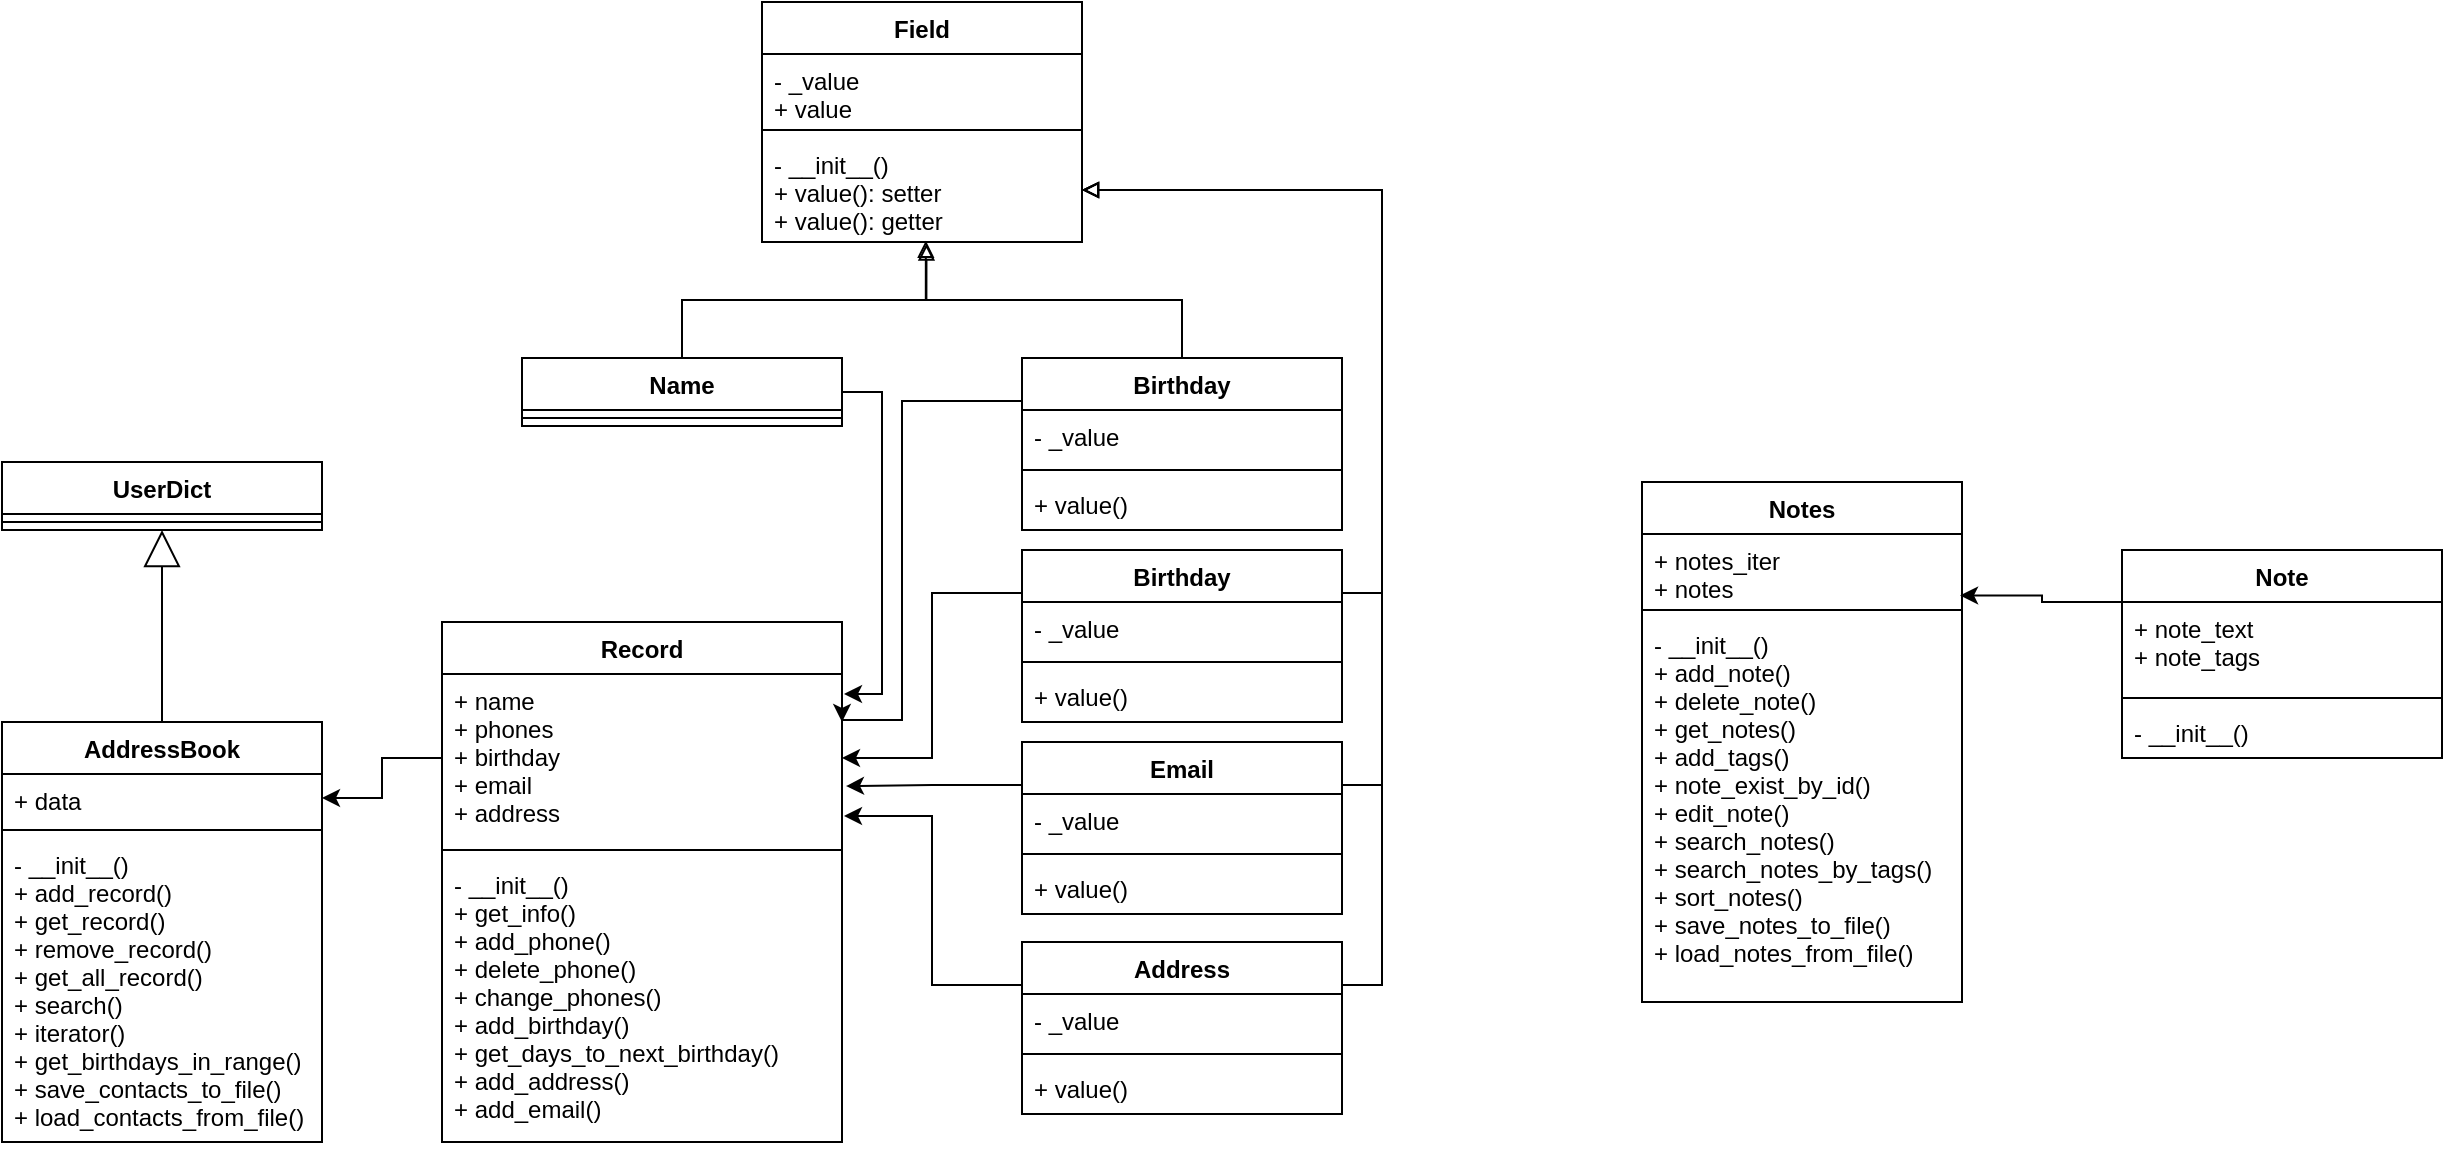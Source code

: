 <mxfile version="20.6.0" type="github">
  <diagram name="Page-1" id="c4acf3e9-155e-7222-9cf6-157b1a14988f">
    <mxGraphModel dx="1016" dy="1639" grid="1" gridSize="10" guides="1" tooltips="1" connect="1" arrows="1" fold="1" page="1" pageScale="1" pageWidth="850" pageHeight="1100" background="none" math="0" shadow="0">
      <root>
        <mxCell id="0" />
        <mxCell id="1" parent="0" />
        <mxCell id="2l-dpUpol_1fAEb8tBQ4-2" value="AddressBook" style="swimlane;fontStyle=1;align=center;verticalAlign=top;childLayout=stackLayout;horizontal=1;startSize=26;horizontalStack=0;resizeParent=1;resizeParentMax=0;resizeLast=0;collapsible=1;marginBottom=0;" vertex="1" parent="1">
          <mxGeometry x="80" y="150" width="160" height="210" as="geometry" />
        </mxCell>
        <mxCell id="2l-dpUpol_1fAEb8tBQ4-3" value="+ data" style="text;strokeColor=none;fillColor=none;align=left;verticalAlign=top;spacingLeft=4;spacingRight=4;overflow=hidden;rotatable=0;points=[[0,0.5],[1,0.5]];portConstraint=eastwest;" vertex="1" parent="2l-dpUpol_1fAEb8tBQ4-2">
          <mxGeometry y="26" width="160" height="24" as="geometry" />
        </mxCell>
        <mxCell id="2l-dpUpol_1fAEb8tBQ4-4" value="" style="line;strokeWidth=1;fillColor=none;align=left;verticalAlign=middle;spacingTop=-1;spacingLeft=3;spacingRight=3;rotatable=0;labelPosition=right;points=[];portConstraint=eastwest;strokeColor=inherit;" vertex="1" parent="2l-dpUpol_1fAEb8tBQ4-2">
          <mxGeometry y="50" width="160" height="8" as="geometry" />
        </mxCell>
        <mxCell id="2l-dpUpol_1fAEb8tBQ4-5" value="- __init__()&#xa;+ add_record()&#xa;+ get_record()&#xa;+ remove_record()&#xa;+ get_all_record()&#xa;+ search()&#xa;+ iterator()&#xa;+ get_birthdays_in_range()&#xa;+ save_contacts_to_file()&#xa;+ load_contacts_from_file()" style="text;strokeColor=none;fillColor=none;align=left;verticalAlign=top;spacingLeft=4;spacingRight=4;overflow=hidden;rotatable=0;points=[[0,0.5],[1,0.5]];portConstraint=eastwest;" vertex="1" parent="2l-dpUpol_1fAEb8tBQ4-2">
          <mxGeometry y="58" width="160" height="152" as="geometry" />
        </mxCell>
        <mxCell id="2l-dpUpol_1fAEb8tBQ4-6" value="UserDict" style="swimlane;fontStyle=1;align=center;verticalAlign=top;childLayout=stackLayout;horizontal=1;startSize=26;horizontalStack=0;resizeParent=1;resizeParentMax=0;resizeLast=0;collapsible=1;marginBottom=0;" vertex="1" parent="1">
          <mxGeometry x="80" y="20" width="160" height="34" as="geometry" />
        </mxCell>
        <mxCell id="2l-dpUpol_1fAEb8tBQ4-8" value="" style="line;strokeWidth=1;fillColor=none;align=left;verticalAlign=middle;spacingTop=-1;spacingLeft=3;spacingRight=3;rotatable=0;labelPosition=right;points=[];portConstraint=eastwest;strokeColor=inherit;" vertex="1" parent="2l-dpUpol_1fAEb8tBQ4-6">
          <mxGeometry y="26" width="160" height="8" as="geometry" />
        </mxCell>
        <mxCell id="2l-dpUpol_1fAEb8tBQ4-13" value="" style="endArrow=block;endSize=16;endFill=0;html=1;rounded=0;exitX=0.5;exitY=0;exitDx=0;exitDy=0;entryX=0.5;entryY=1;entryDx=0;entryDy=0;" edge="1" parent="1" source="2l-dpUpol_1fAEb8tBQ4-2" target="2l-dpUpol_1fAEb8tBQ4-6">
          <mxGeometry width="160" relative="1" as="geometry">
            <mxPoint x="340" y="140" as="sourcePoint" />
            <mxPoint x="500" y="140" as="targetPoint" />
          </mxGeometry>
        </mxCell>
        <mxCell id="2l-dpUpol_1fAEb8tBQ4-14" value="Record" style="swimlane;fontStyle=1;align=center;verticalAlign=top;childLayout=stackLayout;horizontal=1;startSize=26;horizontalStack=0;resizeParent=1;resizeParentMax=0;resizeLast=0;collapsible=1;marginBottom=0;" vertex="1" parent="1">
          <mxGeometry x="300" y="100" width="200" height="260" as="geometry" />
        </mxCell>
        <mxCell id="2l-dpUpol_1fAEb8tBQ4-15" value="+ name&#xa;+ phones&#xa;+ birthday&#xa;+ email&#xa;+ address" style="text;strokeColor=none;fillColor=none;align=left;verticalAlign=top;spacingLeft=4;spacingRight=4;overflow=hidden;rotatable=0;points=[[0,0.5],[1,0.5]];portConstraint=eastwest;" vertex="1" parent="2l-dpUpol_1fAEb8tBQ4-14">
          <mxGeometry y="26" width="200" height="84" as="geometry" />
        </mxCell>
        <mxCell id="2l-dpUpol_1fAEb8tBQ4-16" value="" style="line;strokeWidth=1;fillColor=none;align=left;verticalAlign=middle;spacingTop=-1;spacingLeft=3;spacingRight=3;rotatable=0;labelPosition=right;points=[];portConstraint=eastwest;strokeColor=inherit;" vertex="1" parent="2l-dpUpol_1fAEb8tBQ4-14">
          <mxGeometry y="110" width="200" height="8" as="geometry" />
        </mxCell>
        <mxCell id="2l-dpUpol_1fAEb8tBQ4-17" value="- __init__()&#xa;+ get_info()&#xa;+ add_phone()&#xa;+ delete_phone()&#xa;+ change_phones()&#xa;+ add_birthday()&#xa;+ get_days_to_next_birthday()&#xa;+ add_address()&#xa;+ add_email()&#xa;" style="text;strokeColor=none;fillColor=none;align=left;verticalAlign=top;spacingLeft=4;spacingRight=4;overflow=hidden;rotatable=0;points=[[0,0.5],[1,0.5]];portConstraint=eastwest;" vertex="1" parent="2l-dpUpol_1fAEb8tBQ4-14">
          <mxGeometry y="118" width="200" height="142" as="geometry" />
        </mxCell>
        <mxCell id="2l-dpUpol_1fAEb8tBQ4-33" style="edgeStyle=orthogonalEdgeStyle;rounded=0;orthogonalLoop=1;jettySize=auto;html=1;exitX=0;exitY=0.25;exitDx=0;exitDy=0;" edge="1" parent="1" source="2l-dpUpol_1fAEb8tBQ4-24" target="2l-dpUpol_1fAEb8tBQ4-15">
          <mxGeometry relative="1" as="geometry" />
        </mxCell>
        <mxCell id="2l-dpUpol_1fAEb8tBQ4-65" style="edgeStyle=orthogonalEdgeStyle;rounded=0;orthogonalLoop=1;jettySize=auto;html=1;exitX=1;exitY=0.25;exitDx=0;exitDy=0;entryX=1;entryY=0.5;entryDx=0;entryDy=0;endArrow=block;endFill=0;" edge="1" parent="1" source="2l-dpUpol_1fAEb8tBQ4-24" target="2l-dpUpol_1fAEb8tBQ4-62">
          <mxGeometry relative="1" as="geometry" />
        </mxCell>
        <mxCell id="2l-dpUpol_1fAEb8tBQ4-24" value="Birthday" style="swimlane;fontStyle=1;align=center;verticalAlign=top;childLayout=stackLayout;horizontal=1;startSize=26;horizontalStack=0;resizeParent=1;resizeParentMax=0;resizeLast=0;collapsible=1;marginBottom=0;" vertex="1" parent="1">
          <mxGeometry x="590" y="64" width="160" height="86" as="geometry" />
        </mxCell>
        <mxCell id="2l-dpUpol_1fAEb8tBQ4-25" value="- _value" style="text;strokeColor=none;fillColor=none;align=left;verticalAlign=top;spacingLeft=4;spacingRight=4;overflow=hidden;rotatable=0;points=[[0,0.5],[1,0.5]];portConstraint=eastwest;" vertex="1" parent="2l-dpUpol_1fAEb8tBQ4-24">
          <mxGeometry y="26" width="160" height="26" as="geometry" />
        </mxCell>
        <mxCell id="2l-dpUpol_1fAEb8tBQ4-26" value="" style="line;strokeWidth=1;fillColor=none;align=left;verticalAlign=middle;spacingTop=-1;spacingLeft=3;spacingRight=3;rotatable=0;labelPosition=right;points=[];portConstraint=eastwest;strokeColor=inherit;" vertex="1" parent="2l-dpUpol_1fAEb8tBQ4-24">
          <mxGeometry y="52" width="160" height="8" as="geometry" />
        </mxCell>
        <mxCell id="2l-dpUpol_1fAEb8tBQ4-27" value="+ value()" style="text;strokeColor=none;fillColor=none;align=left;verticalAlign=top;spacingLeft=4;spacingRight=4;overflow=hidden;rotatable=0;points=[[0,0.5],[1,0.5]];portConstraint=eastwest;" vertex="1" parent="2l-dpUpol_1fAEb8tBQ4-24">
          <mxGeometry y="60" width="160" height="26" as="geometry" />
        </mxCell>
        <mxCell id="2l-dpUpol_1fAEb8tBQ4-38" style="edgeStyle=orthogonalEdgeStyle;rounded=0;orthogonalLoop=1;jettySize=auto;html=1;exitX=0;exitY=0.25;exitDx=0;exitDy=0;entryX=1.005;entryY=0.845;entryDx=0;entryDy=0;entryPerimeter=0;" edge="1" parent="1" source="2l-dpUpol_1fAEb8tBQ4-34" target="2l-dpUpol_1fAEb8tBQ4-15">
          <mxGeometry relative="1" as="geometry" />
        </mxCell>
        <mxCell id="2l-dpUpol_1fAEb8tBQ4-69" style="edgeStyle=orthogonalEdgeStyle;rounded=0;orthogonalLoop=1;jettySize=auto;html=1;exitX=1;exitY=0.25;exitDx=0;exitDy=0;entryX=1;entryY=0.5;entryDx=0;entryDy=0;endArrow=block;endFill=0;" edge="1" parent="1" source="2l-dpUpol_1fAEb8tBQ4-34" target="2l-dpUpol_1fAEb8tBQ4-62">
          <mxGeometry relative="1" as="geometry" />
        </mxCell>
        <mxCell id="2l-dpUpol_1fAEb8tBQ4-34" value="Address" style="swimlane;fontStyle=1;align=center;verticalAlign=top;childLayout=stackLayout;horizontal=1;startSize=26;horizontalStack=0;resizeParent=1;resizeParentMax=0;resizeLast=0;collapsible=1;marginBottom=0;" vertex="1" parent="1">
          <mxGeometry x="590" y="260" width="160" height="86" as="geometry" />
        </mxCell>
        <mxCell id="2l-dpUpol_1fAEb8tBQ4-35" value="- _value" style="text;strokeColor=none;fillColor=none;align=left;verticalAlign=top;spacingLeft=4;spacingRight=4;overflow=hidden;rotatable=0;points=[[0,0.5],[1,0.5]];portConstraint=eastwest;" vertex="1" parent="2l-dpUpol_1fAEb8tBQ4-34">
          <mxGeometry y="26" width="160" height="26" as="geometry" />
        </mxCell>
        <mxCell id="2l-dpUpol_1fAEb8tBQ4-36" value="" style="line;strokeWidth=1;fillColor=none;align=left;verticalAlign=middle;spacingTop=-1;spacingLeft=3;spacingRight=3;rotatable=0;labelPosition=right;points=[];portConstraint=eastwest;strokeColor=inherit;" vertex="1" parent="2l-dpUpol_1fAEb8tBQ4-34">
          <mxGeometry y="52" width="160" height="8" as="geometry" />
        </mxCell>
        <mxCell id="2l-dpUpol_1fAEb8tBQ4-37" value="+ value()" style="text;strokeColor=none;fillColor=none;align=left;verticalAlign=top;spacingLeft=4;spacingRight=4;overflow=hidden;rotatable=0;points=[[0,0.5],[1,0.5]];portConstraint=eastwest;" vertex="1" parent="2l-dpUpol_1fAEb8tBQ4-34">
          <mxGeometry y="60" width="160" height="26" as="geometry" />
        </mxCell>
        <mxCell id="2l-dpUpol_1fAEb8tBQ4-43" style="edgeStyle=orthogonalEdgeStyle;rounded=0;orthogonalLoop=1;jettySize=auto;html=1;exitX=0;exitY=0.25;exitDx=0;exitDy=0;entryX=1.01;entryY=0.667;entryDx=0;entryDy=0;entryPerimeter=0;" edge="1" parent="1" source="2l-dpUpol_1fAEb8tBQ4-39" target="2l-dpUpol_1fAEb8tBQ4-15">
          <mxGeometry relative="1" as="geometry" />
        </mxCell>
        <mxCell id="2l-dpUpol_1fAEb8tBQ4-68" style="edgeStyle=orthogonalEdgeStyle;rounded=0;orthogonalLoop=1;jettySize=auto;html=1;exitX=1;exitY=0.25;exitDx=0;exitDy=0;entryX=1;entryY=0.5;entryDx=0;entryDy=0;endArrow=block;endFill=0;" edge="1" parent="1" source="2l-dpUpol_1fAEb8tBQ4-39" target="2l-dpUpol_1fAEb8tBQ4-62">
          <mxGeometry relative="1" as="geometry" />
        </mxCell>
        <mxCell id="2l-dpUpol_1fAEb8tBQ4-39" value="Email" style="swimlane;fontStyle=1;align=center;verticalAlign=top;childLayout=stackLayout;horizontal=1;startSize=26;horizontalStack=0;resizeParent=1;resizeParentMax=0;resizeLast=0;collapsible=1;marginBottom=0;" vertex="1" parent="1">
          <mxGeometry x="590" y="160" width="160" height="86" as="geometry" />
        </mxCell>
        <mxCell id="2l-dpUpol_1fAEb8tBQ4-40" value="- _value" style="text;strokeColor=none;fillColor=none;align=left;verticalAlign=top;spacingLeft=4;spacingRight=4;overflow=hidden;rotatable=0;points=[[0,0.5],[1,0.5]];portConstraint=eastwest;" vertex="1" parent="2l-dpUpol_1fAEb8tBQ4-39">
          <mxGeometry y="26" width="160" height="26" as="geometry" />
        </mxCell>
        <mxCell id="2l-dpUpol_1fAEb8tBQ4-41" value="" style="line;strokeWidth=1;fillColor=none;align=left;verticalAlign=middle;spacingTop=-1;spacingLeft=3;spacingRight=3;rotatable=0;labelPosition=right;points=[];portConstraint=eastwest;strokeColor=inherit;" vertex="1" parent="2l-dpUpol_1fAEb8tBQ4-39">
          <mxGeometry y="52" width="160" height="8" as="geometry" />
        </mxCell>
        <mxCell id="2l-dpUpol_1fAEb8tBQ4-42" value="+ value()" style="text;strokeColor=none;fillColor=none;align=left;verticalAlign=top;spacingLeft=4;spacingRight=4;overflow=hidden;rotatable=0;points=[[0,0.5],[1,0.5]];portConstraint=eastwest;" vertex="1" parent="2l-dpUpol_1fAEb8tBQ4-39">
          <mxGeometry y="60" width="160" height="26" as="geometry" />
        </mxCell>
        <mxCell id="2l-dpUpol_1fAEb8tBQ4-53" style="edgeStyle=orthogonalEdgeStyle;rounded=0;orthogonalLoop=1;jettySize=auto;html=1;exitX=0;exitY=0.25;exitDx=0;exitDy=0;" edge="1" parent="1" source="2l-dpUpol_1fAEb8tBQ4-49">
          <mxGeometry relative="1" as="geometry">
            <mxPoint x="500" y="150" as="targetPoint" />
            <Array as="points">
              <mxPoint x="530" y="-10" />
              <mxPoint x="530" y="149" />
            </Array>
          </mxGeometry>
        </mxCell>
        <mxCell id="2l-dpUpol_1fAEb8tBQ4-64" style="edgeStyle=orthogonalEdgeStyle;rounded=0;orthogonalLoop=1;jettySize=auto;html=1;exitX=0.5;exitY=0;exitDx=0;exitDy=0;endArrow=block;endFill=0;entryX=0.512;entryY=0.987;entryDx=0;entryDy=0;entryPerimeter=0;" edge="1" parent="1" source="2l-dpUpol_1fAEb8tBQ4-49" target="2l-dpUpol_1fAEb8tBQ4-62">
          <mxGeometry relative="1" as="geometry" />
        </mxCell>
        <mxCell id="2l-dpUpol_1fAEb8tBQ4-49" value="Birthday" style="swimlane;fontStyle=1;align=center;verticalAlign=top;childLayout=stackLayout;horizontal=1;startSize=26;horizontalStack=0;resizeParent=1;resizeParentMax=0;resizeLast=0;collapsible=1;marginBottom=0;" vertex="1" parent="1">
          <mxGeometry x="590" y="-32" width="160" height="86" as="geometry" />
        </mxCell>
        <mxCell id="2l-dpUpol_1fAEb8tBQ4-50" value="- _value" style="text;strokeColor=none;fillColor=none;align=left;verticalAlign=top;spacingLeft=4;spacingRight=4;overflow=hidden;rotatable=0;points=[[0,0.5],[1,0.5]];portConstraint=eastwest;" vertex="1" parent="2l-dpUpol_1fAEb8tBQ4-49">
          <mxGeometry y="26" width="160" height="26" as="geometry" />
        </mxCell>
        <mxCell id="2l-dpUpol_1fAEb8tBQ4-51" value="" style="line;strokeWidth=1;fillColor=none;align=left;verticalAlign=middle;spacingTop=-1;spacingLeft=3;spacingRight=3;rotatable=0;labelPosition=right;points=[];portConstraint=eastwest;strokeColor=inherit;" vertex="1" parent="2l-dpUpol_1fAEb8tBQ4-49">
          <mxGeometry y="52" width="160" height="8" as="geometry" />
        </mxCell>
        <mxCell id="2l-dpUpol_1fAEb8tBQ4-52" value="+ value()" style="text;strokeColor=none;fillColor=none;align=left;verticalAlign=top;spacingLeft=4;spacingRight=4;overflow=hidden;rotatable=0;points=[[0,0.5],[1,0.5]];portConstraint=eastwest;" vertex="1" parent="2l-dpUpol_1fAEb8tBQ4-49">
          <mxGeometry y="60" width="160" height="26" as="geometry" />
        </mxCell>
        <mxCell id="2l-dpUpol_1fAEb8tBQ4-58" style="edgeStyle=orthogonalEdgeStyle;rounded=0;orthogonalLoop=1;jettySize=auto;html=1;exitX=1;exitY=0.5;exitDx=0;exitDy=0;entryX=1.005;entryY=0.119;entryDx=0;entryDy=0;entryPerimeter=0;" edge="1" parent="1" source="2l-dpUpol_1fAEb8tBQ4-54" target="2l-dpUpol_1fAEb8tBQ4-15">
          <mxGeometry relative="1" as="geometry" />
        </mxCell>
        <mxCell id="2l-dpUpol_1fAEb8tBQ4-67" style="edgeStyle=orthogonalEdgeStyle;rounded=0;orthogonalLoop=1;jettySize=auto;html=1;exitX=0.5;exitY=0;exitDx=0;exitDy=0;entryX=0.514;entryY=1.015;entryDx=0;entryDy=0;entryPerimeter=0;endArrow=block;endFill=0;" edge="1" parent="1" source="2l-dpUpol_1fAEb8tBQ4-54" target="2l-dpUpol_1fAEb8tBQ4-62">
          <mxGeometry relative="1" as="geometry" />
        </mxCell>
        <mxCell id="2l-dpUpol_1fAEb8tBQ4-54" value="Name" style="swimlane;fontStyle=1;align=center;verticalAlign=top;childLayout=stackLayout;horizontal=1;startSize=26;horizontalStack=0;resizeParent=1;resizeParentMax=0;resizeLast=0;collapsible=1;marginBottom=0;" vertex="1" parent="1">
          <mxGeometry x="340" y="-32" width="160" height="34" as="geometry" />
        </mxCell>
        <mxCell id="2l-dpUpol_1fAEb8tBQ4-56" value="" style="line;strokeWidth=1;fillColor=none;align=left;verticalAlign=middle;spacingTop=-1;spacingLeft=3;spacingRight=3;rotatable=0;labelPosition=right;points=[];portConstraint=eastwest;strokeColor=inherit;" vertex="1" parent="2l-dpUpol_1fAEb8tBQ4-54">
          <mxGeometry y="26" width="160" height="8" as="geometry" />
        </mxCell>
        <mxCell id="2l-dpUpol_1fAEb8tBQ4-59" value="Field" style="swimlane;fontStyle=1;align=center;verticalAlign=top;childLayout=stackLayout;horizontal=1;startSize=26;horizontalStack=0;resizeParent=1;resizeParentMax=0;resizeLast=0;collapsible=1;marginBottom=0;" vertex="1" parent="1">
          <mxGeometry x="460" y="-210" width="160" height="120" as="geometry" />
        </mxCell>
        <mxCell id="2l-dpUpol_1fAEb8tBQ4-60" value="- _value&#xa;+ value&#xa;" style="text;strokeColor=none;fillColor=none;align=left;verticalAlign=top;spacingLeft=4;spacingRight=4;overflow=hidden;rotatable=0;points=[[0,0.5],[1,0.5]];portConstraint=eastwest;" vertex="1" parent="2l-dpUpol_1fAEb8tBQ4-59">
          <mxGeometry y="26" width="160" height="34" as="geometry" />
        </mxCell>
        <mxCell id="2l-dpUpol_1fAEb8tBQ4-61" value="" style="line;strokeWidth=1;fillColor=none;align=left;verticalAlign=middle;spacingTop=-1;spacingLeft=3;spacingRight=3;rotatable=0;labelPosition=right;points=[];portConstraint=eastwest;strokeColor=inherit;" vertex="1" parent="2l-dpUpol_1fAEb8tBQ4-59">
          <mxGeometry y="60" width="160" height="8" as="geometry" />
        </mxCell>
        <mxCell id="2l-dpUpol_1fAEb8tBQ4-62" value="- __init__()&#xa;+ value(): setter&#xa;+ value(): getter" style="text;strokeColor=none;fillColor=none;align=left;verticalAlign=top;spacingLeft=4;spacingRight=4;overflow=hidden;rotatable=0;points=[[0,0.5],[1,0.5]];portConstraint=eastwest;" vertex="1" parent="2l-dpUpol_1fAEb8tBQ4-59">
          <mxGeometry y="68" width="160" height="52" as="geometry" />
        </mxCell>
        <mxCell id="2l-dpUpol_1fAEb8tBQ4-70" style="edgeStyle=orthogonalEdgeStyle;rounded=0;orthogonalLoop=1;jettySize=auto;html=1;exitX=0;exitY=0.5;exitDx=0;exitDy=0;entryX=1;entryY=0.5;entryDx=0;entryDy=0;endArrow=classic;endFill=1;" edge="1" parent="1" source="2l-dpUpol_1fAEb8tBQ4-15" target="2l-dpUpol_1fAEb8tBQ4-3">
          <mxGeometry relative="1" as="geometry" />
        </mxCell>
        <mxCell id="2l-dpUpol_1fAEb8tBQ4-79" style="edgeStyle=orthogonalEdgeStyle;rounded=0;orthogonalLoop=1;jettySize=auto;html=1;exitX=0;exitY=0.25;exitDx=0;exitDy=0;entryX=0.994;entryY=0.903;entryDx=0;entryDy=0;entryPerimeter=0;endArrow=classic;endFill=1;" edge="1" parent="1" source="2l-dpUpol_1fAEb8tBQ4-71" target="2l-dpUpol_1fAEb8tBQ4-76">
          <mxGeometry relative="1" as="geometry" />
        </mxCell>
        <mxCell id="2l-dpUpol_1fAEb8tBQ4-71" value="Note" style="swimlane;fontStyle=1;align=center;verticalAlign=top;childLayout=stackLayout;horizontal=1;startSize=26;horizontalStack=0;resizeParent=1;resizeParentMax=0;resizeLast=0;collapsible=1;marginBottom=0;" vertex="1" parent="1">
          <mxGeometry x="1140" y="64" width="160" height="104" as="geometry" />
        </mxCell>
        <mxCell id="2l-dpUpol_1fAEb8tBQ4-72" value="+ note_text&#xa;+ note_tags" style="text;strokeColor=none;fillColor=none;align=left;verticalAlign=top;spacingLeft=4;spacingRight=4;overflow=hidden;rotatable=0;points=[[0,0.5],[1,0.5]];portConstraint=eastwest;" vertex="1" parent="2l-dpUpol_1fAEb8tBQ4-71">
          <mxGeometry y="26" width="160" height="44" as="geometry" />
        </mxCell>
        <mxCell id="2l-dpUpol_1fAEb8tBQ4-73" value="" style="line;strokeWidth=1;fillColor=none;align=left;verticalAlign=middle;spacingTop=-1;spacingLeft=3;spacingRight=3;rotatable=0;labelPosition=right;points=[];portConstraint=eastwest;strokeColor=inherit;" vertex="1" parent="2l-dpUpol_1fAEb8tBQ4-71">
          <mxGeometry y="70" width="160" height="8" as="geometry" />
        </mxCell>
        <mxCell id="2l-dpUpol_1fAEb8tBQ4-74" value="- __init__()" style="text;strokeColor=none;fillColor=none;align=left;verticalAlign=top;spacingLeft=4;spacingRight=4;overflow=hidden;rotatable=0;points=[[0,0.5],[1,0.5]];portConstraint=eastwest;" vertex="1" parent="2l-dpUpol_1fAEb8tBQ4-71">
          <mxGeometry y="78" width="160" height="26" as="geometry" />
        </mxCell>
        <mxCell id="2l-dpUpol_1fAEb8tBQ4-75" value="Notes" style="swimlane;fontStyle=1;align=center;verticalAlign=top;childLayout=stackLayout;horizontal=1;startSize=26;horizontalStack=0;resizeParent=1;resizeParentMax=0;resizeLast=0;collapsible=1;marginBottom=0;" vertex="1" parent="1">
          <mxGeometry x="900" y="30" width="160" height="260" as="geometry" />
        </mxCell>
        <mxCell id="2l-dpUpol_1fAEb8tBQ4-76" value="+ notes_iter&#xa;+ notes" style="text;strokeColor=none;fillColor=none;align=left;verticalAlign=top;spacingLeft=4;spacingRight=4;overflow=hidden;rotatable=0;points=[[0,0.5],[1,0.5]];portConstraint=eastwest;" vertex="1" parent="2l-dpUpol_1fAEb8tBQ4-75">
          <mxGeometry y="26" width="160" height="34" as="geometry" />
        </mxCell>
        <mxCell id="2l-dpUpol_1fAEb8tBQ4-77" value="" style="line;strokeWidth=1;fillColor=none;align=left;verticalAlign=middle;spacingTop=-1;spacingLeft=3;spacingRight=3;rotatable=0;labelPosition=right;points=[];portConstraint=eastwest;strokeColor=inherit;" vertex="1" parent="2l-dpUpol_1fAEb8tBQ4-75">
          <mxGeometry y="60" width="160" height="8" as="geometry" />
        </mxCell>
        <mxCell id="2l-dpUpol_1fAEb8tBQ4-78" value="- __init__()&#xa;+ add_note()&#xa;+ delete_note()&#xa;+ get_notes()&#xa;+ add_tags()&#xa;+ note_exist_by_id()&#xa;+ edit_note()&#xa;+ search_notes()&#xa;+ search_notes_by_tags()&#xa;+ sort_notes()&#xa;+ save_notes_to_file()&#xa;+ load_notes_from_file()" style="text;strokeColor=none;fillColor=none;align=left;verticalAlign=top;spacingLeft=4;spacingRight=4;overflow=hidden;rotatable=0;points=[[0,0.5],[1,0.5]];portConstraint=eastwest;" vertex="1" parent="2l-dpUpol_1fAEb8tBQ4-75">
          <mxGeometry y="68" width="160" height="192" as="geometry" />
        </mxCell>
      </root>
    </mxGraphModel>
  </diagram>
</mxfile>
